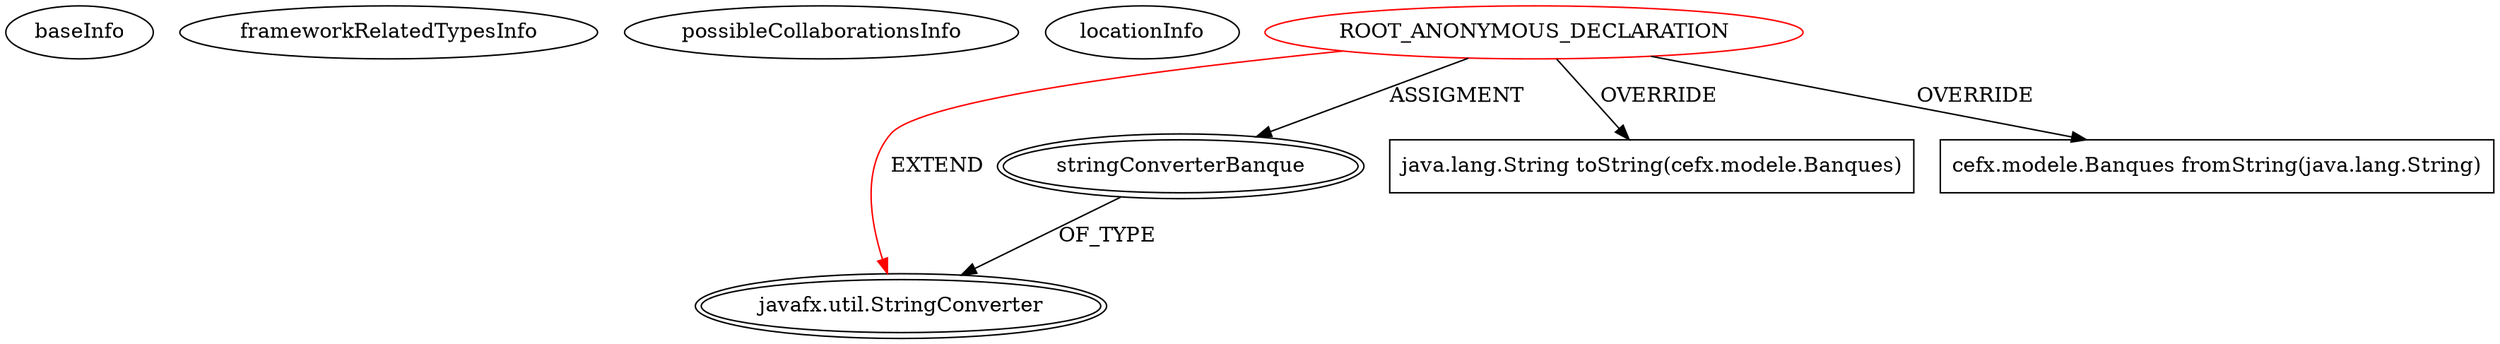 digraph {
baseInfo[graphId=2049,category="extension_graph",isAnonymous=true,possibleRelation=false]
frameworkRelatedTypesInfo[0="javafx.util.StringConverter"]
possibleCollaborationsInfo[]
locationInfo[projectName="bianconejo-CEFX",filePath="/bianconejo-CEFX/CEFX-master/src/cefx/CEHistoriqueController.java",contextSignature="CEHistoriqueController",graphId="2049"]
0[label="ROOT_ANONYMOUS_DECLARATION",vertexType="ROOT_ANONYMOUS_DECLARATION",isFrameworkType=false,color=red]
1[label="javafx.util.StringConverter",vertexType="FRAMEWORK_CLASS_TYPE",isFrameworkType=true,peripheries=2]
2[label="stringConverterBanque",vertexType="OUTSIDE_VARIABLE_EXPRESION",isFrameworkType=true,peripheries=2]
4[label="java.lang.String toString(cefx.modele.Banques)",vertexType="OVERRIDING_METHOD_DECLARATION",isFrameworkType=false,shape=box]
5[label="cefx.modele.Banques fromString(java.lang.String)",vertexType="OVERRIDING_METHOD_DECLARATION",isFrameworkType=false,shape=box]
0->1[label="EXTEND",color=red]
0->2[label="ASSIGMENT"]
2->1[label="OF_TYPE"]
0->4[label="OVERRIDE"]
0->5[label="OVERRIDE"]
}
